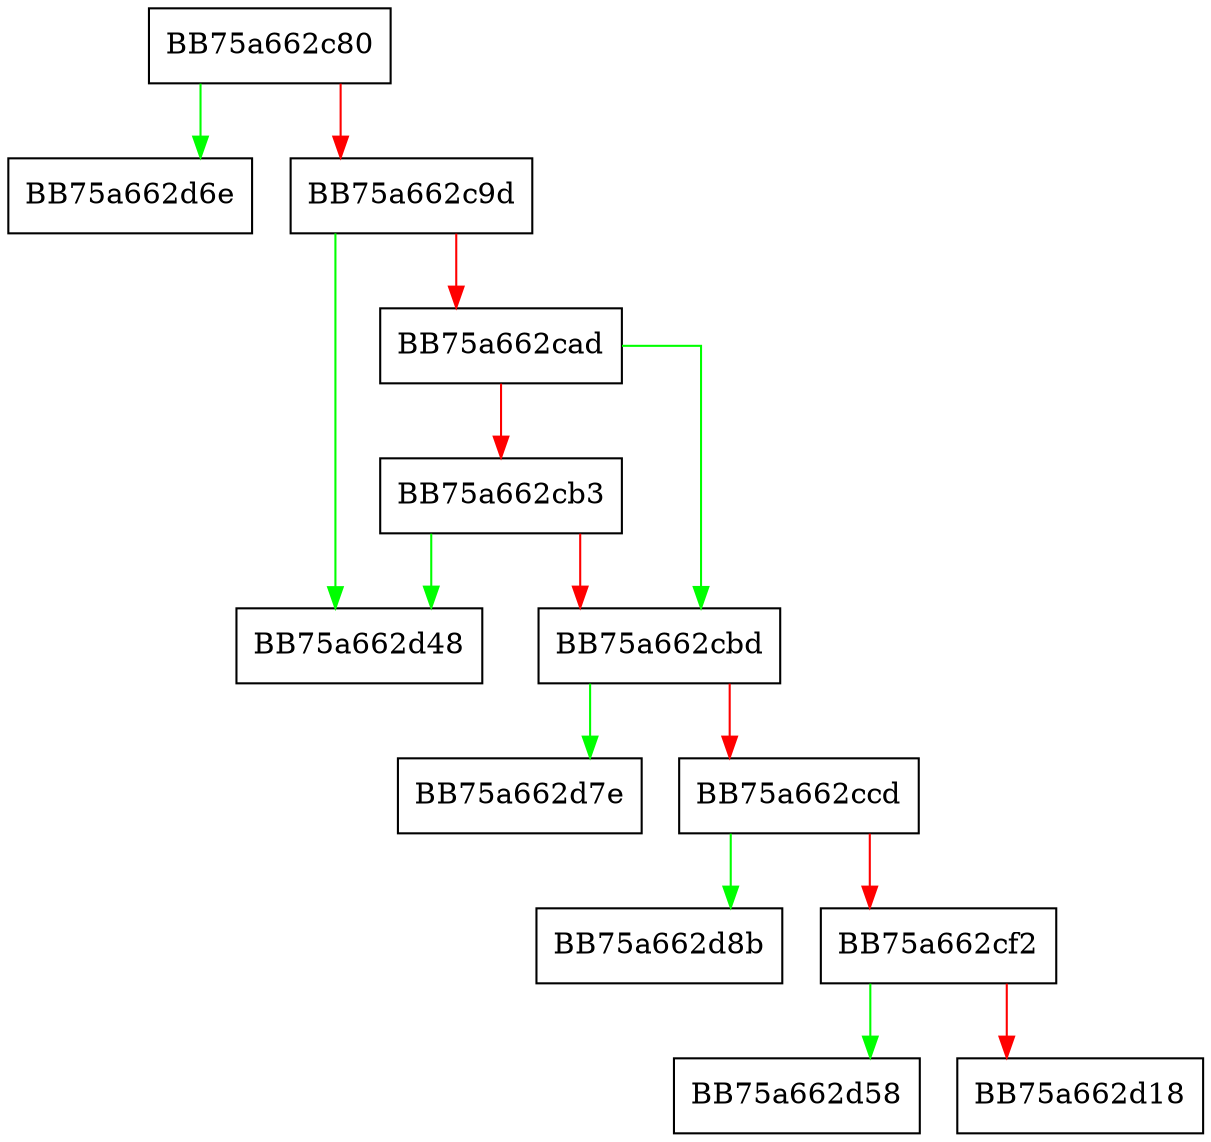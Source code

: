 digraph lua_mp_ReadProcMem {
  node [shape="box"];
  graph [splines=ortho];
  BB75a662c80 -> BB75a662d6e [color="green"];
  BB75a662c80 -> BB75a662c9d [color="red"];
  BB75a662c9d -> BB75a662d48 [color="green"];
  BB75a662c9d -> BB75a662cad [color="red"];
  BB75a662cad -> BB75a662cbd [color="green"];
  BB75a662cad -> BB75a662cb3 [color="red"];
  BB75a662cb3 -> BB75a662d48 [color="green"];
  BB75a662cb3 -> BB75a662cbd [color="red"];
  BB75a662cbd -> BB75a662d7e [color="green"];
  BB75a662cbd -> BB75a662ccd [color="red"];
  BB75a662ccd -> BB75a662d8b [color="green"];
  BB75a662ccd -> BB75a662cf2 [color="red"];
  BB75a662cf2 -> BB75a662d58 [color="green"];
  BB75a662cf2 -> BB75a662d18 [color="red"];
}